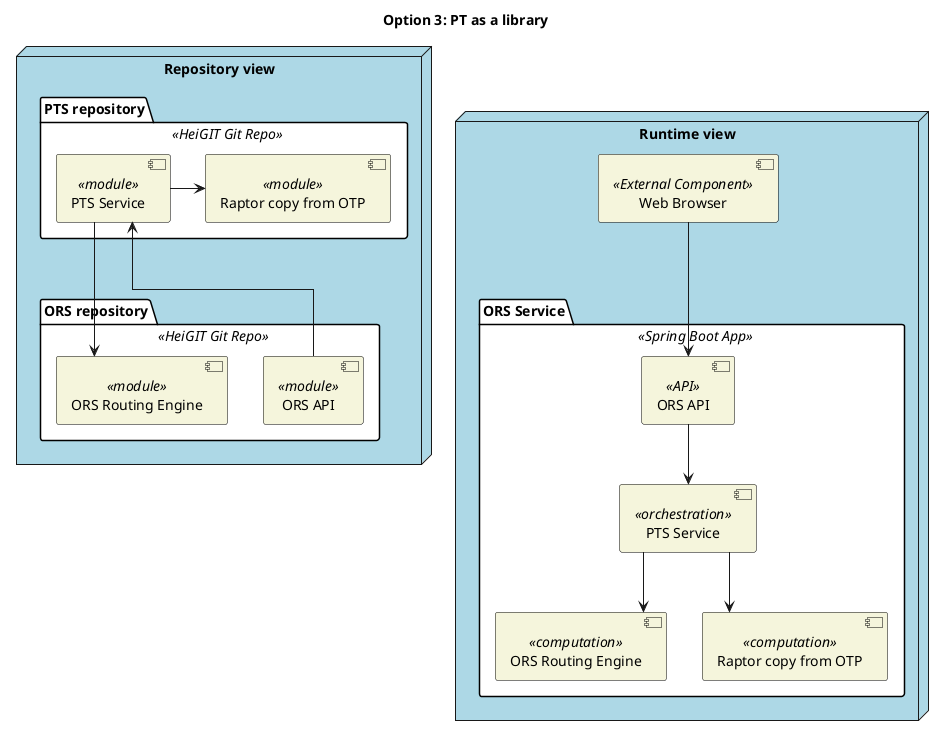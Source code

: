 @startuml

title "Option 3: PT as a library"

skinparam linetype ortho


<style>
    node {
      BackGroundColor #lightblue
    }

    folder {
      BackGroundColor #white
    }

    component {
      BackGroundColor #beige
      LineColor black
    }
</style>


node "Repository view"  {

    folder "PTS repository" <<HeiGIT Git Repo>>  {
        component "PTS Service" as pts <<module>>
        component "Raptor copy from OTP" as raptormodule <<module>>

        pts -> raptormodule
    }

    folder "ORS repository" <<HeiGIT Git Repo>>  {
        component "ORS API" as ors_api <<module>>
        component "ORS Routing Engine" as routinglib <<module>>
    }

    ors_api -> pts
    pts ---> routinglib



}


node "Runtime view"  {

    component "Web Browser" <<External Component>> as browser


    folder "ORS Service" as service <<Spring Boot App>> {

        component "ORS API" as api <<API>>
        component "ORS Routing Engine" as routing <<computation>>
        component "Raptor copy from OTP" as raptor <<computation>>
        component "PTS Service" as pts_service <<orchestration>>

        api --> pts_service
        pts_service --> routing
        pts_service --> raptor
    }

    browser ---> api

}


@enduml